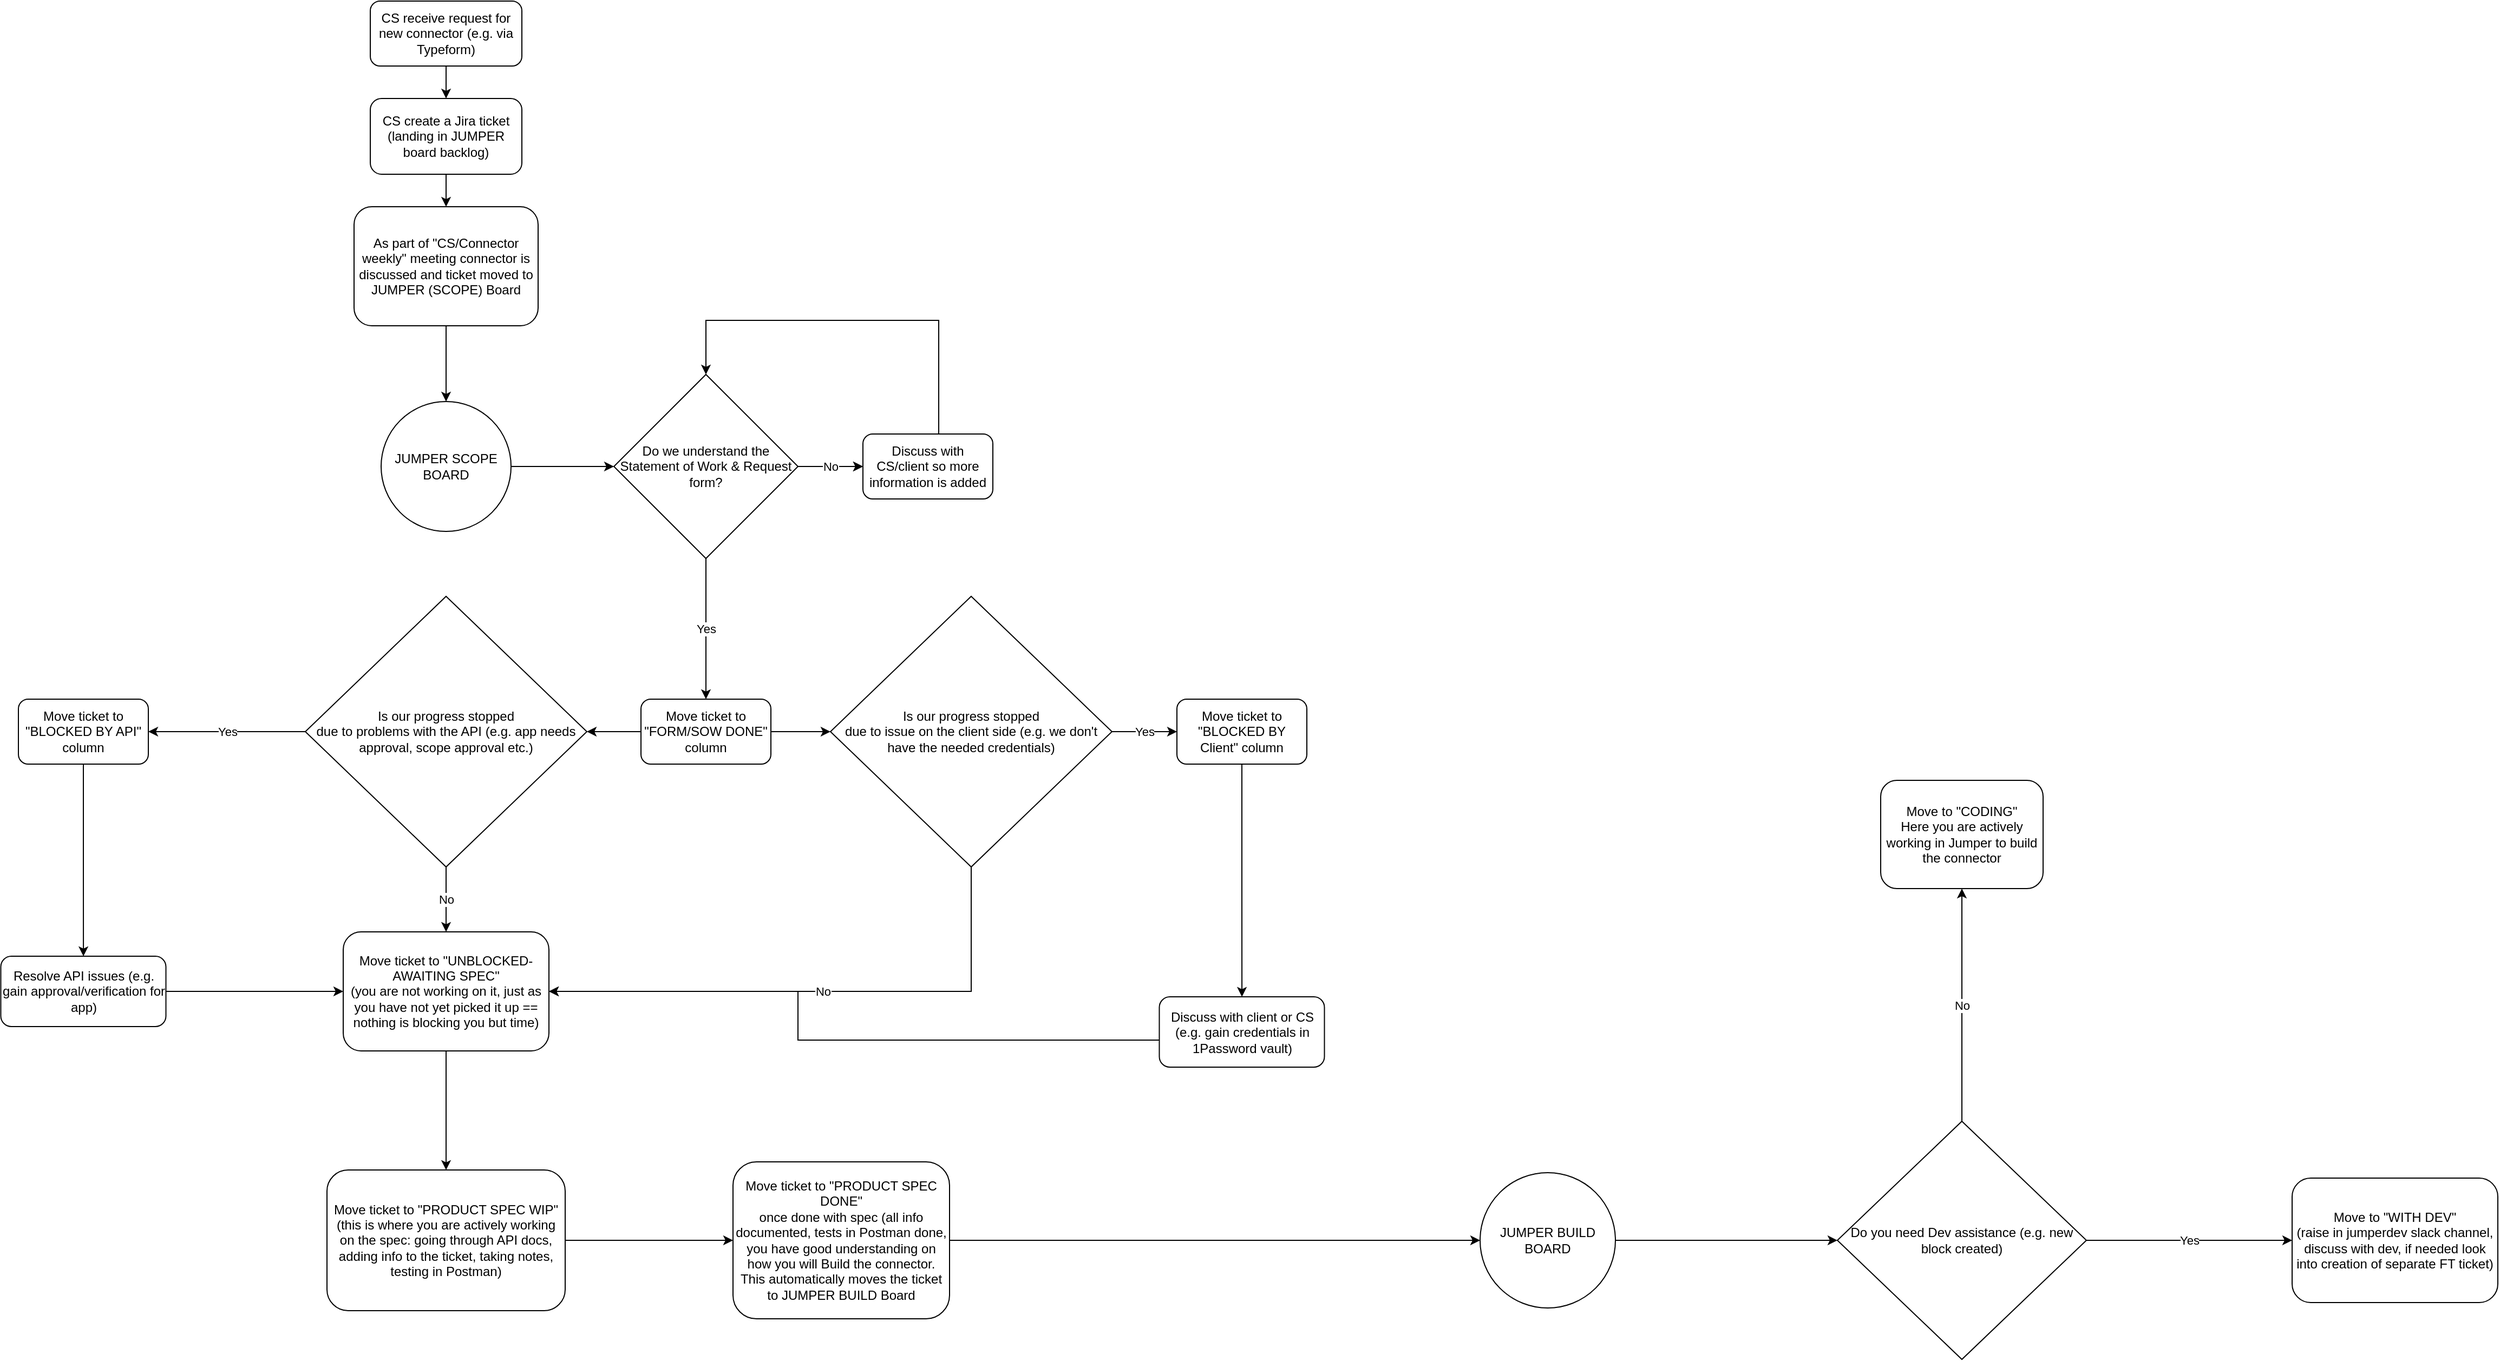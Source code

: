 <mxfile version="21.6.1" type="github">
  <diagram id="C5RBs43oDa-KdzZeNtuy" name="Page-1">
    <mxGraphModel dx="2901" dy="1046" grid="1" gridSize="10" guides="1" tooltips="1" connect="1" arrows="1" fold="1" page="1" pageScale="1" pageWidth="827" pageHeight="1169" math="0" shadow="0">
      <root>
        <mxCell id="WIyWlLk6GJQsqaUBKTNV-0" />
        <mxCell id="WIyWlLk6GJQsqaUBKTNV-1" parent="WIyWlLk6GJQsqaUBKTNV-0" />
        <mxCell id="FOTZAg4N7YXumiFNj8jS-5" value="" style="edgeStyle=orthogonalEdgeStyle;rounded=0;orthogonalLoop=1;jettySize=auto;html=1;" edge="1" parent="WIyWlLk6GJQsqaUBKTNV-1" source="WIyWlLk6GJQsqaUBKTNV-3" target="FOTZAg4N7YXumiFNj8jS-1">
          <mxGeometry relative="1" as="geometry" />
        </mxCell>
        <mxCell id="WIyWlLk6GJQsqaUBKTNV-3" value="CS receive request for new connector (e.g. via Typeform)" style="rounded=1;whiteSpace=wrap;html=1;fontSize=12;glass=0;strokeWidth=1;shadow=0;" parent="WIyWlLk6GJQsqaUBKTNV-1" vertex="1">
          <mxGeometry x="55" y="20" width="140" height="60" as="geometry" />
        </mxCell>
        <mxCell id="FOTZAg4N7YXumiFNj8jS-7" value="" style="edgeStyle=orthogonalEdgeStyle;rounded=0;orthogonalLoop=1;jettySize=auto;html=1;" edge="1" parent="WIyWlLk6GJQsqaUBKTNV-1" source="WIyWlLk6GJQsqaUBKTNV-7" target="FOTZAg4N7YXumiFNj8jS-6">
          <mxGeometry relative="1" as="geometry" />
        </mxCell>
        <mxCell id="WIyWlLk6GJQsqaUBKTNV-7" value="As part of &quot;CS/Connector weekly&quot; meeting connector is discussed and ticket moved to JUMPER (SCOPE) Board" style="rounded=1;whiteSpace=wrap;html=1;fontSize=12;glass=0;strokeWidth=1;shadow=0;" parent="WIyWlLk6GJQsqaUBKTNV-1" vertex="1">
          <mxGeometry x="40" y="210" width="170" height="110" as="geometry" />
        </mxCell>
        <mxCell id="FOTZAg4N7YXumiFNj8jS-4" value="" style="edgeStyle=orthogonalEdgeStyle;rounded=0;orthogonalLoop=1;jettySize=auto;html=1;" edge="1" parent="WIyWlLk6GJQsqaUBKTNV-1" source="FOTZAg4N7YXumiFNj8jS-1" target="WIyWlLk6GJQsqaUBKTNV-7">
          <mxGeometry relative="1" as="geometry" />
        </mxCell>
        <mxCell id="FOTZAg4N7YXumiFNj8jS-1" value="CS create a Jira ticket (landing in JUMPER board backlog)" style="rounded=1;whiteSpace=wrap;html=1;" vertex="1" parent="WIyWlLk6GJQsqaUBKTNV-1">
          <mxGeometry x="55" y="110" width="140" height="70" as="geometry" />
        </mxCell>
        <mxCell id="FOTZAg4N7YXumiFNj8jS-9" value="" style="edgeStyle=orthogonalEdgeStyle;rounded=0;orthogonalLoop=1;jettySize=auto;html=1;" edge="1" parent="WIyWlLk6GJQsqaUBKTNV-1" source="FOTZAg4N7YXumiFNj8jS-6" target="FOTZAg4N7YXumiFNj8jS-8">
          <mxGeometry relative="1" as="geometry" />
        </mxCell>
        <mxCell id="FOTZAg4N7YXumiFNj8jS-6" value="JUMPER SCOPE BOARD" style="ellipse;whiteSpace=wrap;html=1;aspect=fixed;" vertex="1" parent="WIyWlLk6GJQsqaUBKTNV-1">
          <mxGeometry x="65" y="390" width="120" height="120" as="geometry" />
        </mxCell>
        <mxCell id="FOTZAg4N7YXumiFNj8jS-11" value="Yes" style="edgeStyle=orthogonalEdgeStyle;rounded=0;orthogonalLoop=1;jettySize=auto;html=1;" edge="1" parent="WIyWlLk6GJQsqaUBKTNV-1" source="FOTZAg4N7YXumiFNj8jS-8" target="FOTZAg4N7YXumiFNj8jS-10">
          <mxGeometry relative="1" as="geometry" />
        </mxCell>
        <mxCell id="FOTZAg4N7YXumiFNj8jS-13" value="" style="edgeStyle=orthogonalEdgeStyle;rounded=0;orthogonalLoop=1;jettySize=auto;html=1;" edge="1" parent="WIyWlLk6GJQsqaUBKTNV-1" source="FOTZAg4N7YXumiFNj8jS-8" target="FOTZAg4N7YXumiFNj8jS-12">
          <mxGeometry relative="1" as="geometry" />
        </mxCell>
        <mxCell id="FOTZAg4N7YXumiFNj8jS-16" value="No" style="edgeStyle=orthogonalEdgeStyle;rounded=0;orthogonalLoop=1;jettySize=auto;html=1;exitX=1;exitY=0.5;exitDx=0;exitDy=0;" edge="1" parent="WIyWlLk6GJQsqaUBKTNV-1" source="FOTZAg4N7YXumiFNj8jS-8" target="FOTZAg4N7YXumiFNj8jS-12">
          <mxGeometry relative="1" as="geometry" />
        </mxCell>
        <mxCell id="FOTZAg4N7YXumiFNj8jS-8" value="Do we understand the Statement of Work &amp;amp; Request form?" style="rhombus;whiteSpace=wrap;html=1;" vertex="1" parent="WIyWlLk6GJQsqaUBKTNV-1">
          <mxGeometry x="280" y="365" width="170" height="170" as="geometry" />
        </mxCell>
        <mxCell id="FOTZAg4N7YXumiFNj8jS-23" value="" style="edgeStyle=orthogonalEdgeStyle;rounded=0;orthogonalLoop=1;jettySize=auto;html=1;" edge="1" parent="WIyWlLk6GJQsqaUBKTNV-1" source="FOTZAg4N7YXumiFNj8jS-10" target="FOTZAg4N7YXumiFNj8jS-18">
          <mxGeometry relative="1" as="geometry" />
        </mxCell>
        <mxCell id="FOTZAg4N7YXumiFNj8jS-36" style="edgeStyle=orthogonalEdgeStyle;rounded=0;orthogonalLoop=1;jettySize=auto;html=1;" edge="1" parent="WIyWlLk6GJQsqaUBKTNV-1" source="FOTZAg4N7YXumiFNj8jS-10" target="FOTZAg4N7YXumiFNj8jS-35">
          <mxGeometry relative="1" as="geometry" />
        </mxCell>
        <mxCell id="FOTZAg4N7YXumiFNj8jS-10" value="Move ticket to &quot;FORM/SOW DONE&quot; column" style="rounded=1;whiteSpace=wrap;html=1;" vertex="1" parent="WIyWlLk6GJQsqaUBKTNV-1">
          <mxGeometry x="305" y="665" width="120" height="60" as="geometry" />
        </mxCell>
        <mxCell id="FOTZAg4N7YXumiFNj8jS-17" style="edgeStyle=orthogonalEdgeStyle;rounded=0;orthogonalLoop=1;jettySize=auto;html=1;entryX=0.5;entryY=0;entryDx=0;entryDy=0;" edge="1" parent="WIyWlLk6GJQsqaUBKTNV-1" source="FOTZAg4N7YXumiFNj8jS-12" target="FOTZAg4N7YXumiFNj8jS-8">
          <mxGeometry relative="1" as="geometry">
            <Array as="points">
              <mxPoint x="580" y="315" />
              <mxPoint x="365" y="315" />
            </Array>
          </mxGeometry>
        </mxCell>
        <mxCell id="FOTZAg4N7YXumiFNj8jS-12" value="Discuss with CS/client so more information is added" style="rounded=1;whiteSpace=wrap;html=1;" vertex="1" parent="WIyWlLk6GJQsqaUBKTNV-1">
          <mxGeometry x="510" y="420" width="120" height="60" as="geometry" />
        </mxCell>
        <mxCell id="FOTZAg4N7YXumiFNj8jS-27" value="Yes" style="edgeStyle=orthogonalEdgeStyle;rounded=0;orthogonalLoop=1;jettySize=auto;html=1;" edge="1" parent="WIyWlLk6GJQsqaUBKTNV-1" source="FOTZAg4N7YXumiFNj8jS-18" target="FOTZAg4N7YXumiFNj8jS-20">
          <mxGeometry relative="1" as="geometry" />
        </mxCell>
        <mxCell id="FOTZAg4N7YXumiFNj8jS-34" value="No" style="edgeStyle=orthogonalEdgeStyle;rounded=0;orthogonalLoop=1;jettySize=auto;html=1;" edge="1" parent="WIyWlLk6GJQsqaUBKTNV-1" source="FOTZAg4N7YXumiFNj8jS-18" target="FOTZAg4N7YXumiFNj8jS-30">
          <mxGeometry relative="1" as="geometry" />
        </mxCell>
        <mxCell id="FOTZAg4N7YXumiFNj8jS-18" value="Is our progress stopped &lt;br&gt;due to problems with the API (e.g. app needs approval, scope approval etc.)" style="rhombus;whiteSpace=wrap;html=1;" vertex="1" parent="WIyWlLk6GJQsqaUBKTNV-1">
          <mxGeometry x="-5" y="570" width="260" height="250" as="geometry" />
        </mxCell>
        <mxCell id="FOTZAg4N7YXumiFNj8jS-24" value="" style="edgeStyle=orthogonalEdgeStyle;rounded=0;orthogonalLoop=1;jettySize=auto;html=1;" edge="1" parent="WIyWlLk6GJQsqaUBKTNV-1" source="FOTZAg4N7YXumiFNj8jS-20" target="FOTZAg4N7YXumiFNj8jS-22">
          <mxGeometry relative="1" as="geometry" />
        </mxCell>
        <mxCell id="FOTZAg4N7YXumiFNj8jS-20" value="Move ticket to &quot;BLOCKED BY API&quot; column" style="rounded=1;whiteSpace=wrap;html=1;" vertex="1" parent="WIyWlLk6GJQsqaUBKTNV-1">
          <mxGeometry x="-270" y="665" width="120" height="60" as="geometry" />
        </mxCell>
        <mxCell id="FOTZAg4N7YXumiFNj8jS-33" style="edgeStyle=orthogonalEdgeStyle;rounded=0;orthogonalLoop=1;jettySize=auto;html=1;entryX=0;entryY=0.5;entryDx=0;entryDy=0;" edge="1" parent="WIyWlLk6GJQsqaUBKTNV-1" source="FOTZAg4N7YXumiFNj8jS-22" target="FOTZAg4N7YXumiFNj8jS-30">
          <mxGeometry relative="1" as="geometry" />
        </mxCell>
        <mxCell id="FOTZAg4N7YXumiFNj8jS-22" value="Resolve API issues (e.g. gain approval/verification for app)" style="rounded=1;whiteSpace=wrap;html=1;" vertex="1" parent="WIyWlLk6GJQsqaUBKTNV-1">
          <mxGeometry x="-286.25" y="902.5" width="152.5" height="65" as="geometry" />
        </mxCell>
        <mxCell id="FOTZAg4N7YXumiFNj8jS-45" style="edgeStyle=orthogonalEdgeStyle;rounded=0;orthogonalLoop=1;jettySize=auto;html=1;" edge="1" parent="WIyWlLk6GJQsqaUBKTNV-1" source="FOTZAg4N7YXumiFNj8jS-28" target="FOTZAg4N7YXumiFNj8jS-44">
          <mxGeometry relative="1" as="geometry" />
        </mxCell>
        <mxCell id="FOTZAg4N7YXumiFNj8jS-28" value="Move ticket to &quot;PRODUCT SPEC WIP&quot; &lt;br&gt;(this is where you are actively working on the spec: going through API docs, adding info to the ticket, taking notes, testing in Postman)" style="rounded=1;whiteSpace=wrap;html=1;" vertex="1" parent="WIyWlLk6GJQsqaUBKTNV-1">
          <mxGeometry x="15" y="1100" width="220" height="130" as="geometry" />
        </mxCell>
        <mxCell id="FOTZAg4N7YXumiFNj8jS-39" style="edgeStyle=orthogonalEdgeStyle;rounded=0;orthogonalLoop=1;jettySize=auto;html=1;entryX=0.5;entryY=0;entryDx=0;entryDy=0;" edge="1" parent="WIyWlLk6GJQsqaUBKTNV-1" source="FOTZAg4N7YXumiFNj8jS-30" target="FOTZAg4N7YXumiFNj8jS-28">
          <mxGeometry relative="1" as="geometry" />
        </mxCell>
        <mxCell id="FOTZAg4N7YXumiFNj8jS-30" value="Move ticket to &quot;UNBLOCKED-AWAITING SPEC&quot;&lt;br&gt;(you are not working on it, just as you have not yet picked it up == nothing is blocking you but time)" style="rounded=1;whiteSpace=wrap;html=1;" vertex="1" parent="WIyWlLk6GJQsqaUBKTNV-1">
          <mxGeometry x="30" y="880" width="190" height="110" as="geometry" />
        </mxCell>
        <mxCell id="FOTZAg4N7YXumiFNj8jS-38" value="Yes" style="edgeStyle=orthogonalEdgeStyle;rounded=0;orthogonalLoop=1;jettySize=auto;html=1;entryX=0;entryY=0.5;entryDx=0;entryDy=0;" edge="1" parent="WIyWlLk6GJQsqaUBKTNV-1" source="FOTZAg4N7YXumiFNj8jS-35" target="FOTZAg4N7YXumiFNj8jS-37">
          <mxGeometry relative="1" as="geometry" />
        </mxCell>
        <mxCell id="FOTZAg4N7YXumiFNj8jS-40" value="No" style="edgeStyle=orthogonalEdgeStyle;rounded=0;orthogonalLoop=1;jettySize=auto;html=1;entryX=1;entryY=0.5;entryDx=0;entryDy=0;" edge="1" parent="WIyWlLk6GJQsqaUBKTNV-1" source="FOTZAg4N7YXumiFNj8jS-35" target="FOTZAg4N7YXumiFNj8jS-30">
          <mxGeometry relative="1" as="geometry">
            <mxPoint x="560" y="1080" as="targetPoint" />
            <Array as="points">
              <mxPoint x="610" y="935" />
            </Array>
          </mxGeometry>
        </mxCell>
        <mxCell id="FOTZAg4N7YXumiFNj8jS-35" value="Is our progress stopped &lt;br&gt;due to issue on the client side (e.g. we don&#39;t have the needed credentials)" style="rhombus;whiteSpace=wrap;html=1;" vertex="1" parent="WIyWlLk6GJQsqaUBKTNV-1">
          <mxGeometry x="480" y="570" width="260" height="250" as="geometry" />
        </mxCell>
        <mxCell id="FOTZAg4N7YXumiFNj8jS-42" style="edgeStyle=orthogonalEdgeStyle;rounded=0;orthogonalLoop=1;jettySize=auto;html=1;" edge="1" parent="WIyWlLk6GJQsqaUBKTNV-1" source="FOTZAg4N7YXumiFNj8jS-37" target="FOTZAg4N7YXumiFNj8jS-41">
          <mxGeometry relative="1" as="geometry" />
        </mxCell>
        <mxCell id="FOTZAg4N7YXumiFNj8jS-37" value="Move ticket to &quot;BLOCKED BY Client&quot; column" style="rounded=1;whiteSpace=wrap;html=1;" vertex="1" parent="WIyWlLk6GJQsqaUBKTNV-1">
          <mxGeometry x="800" y="665" width="120" height="60" as="geometry" />
        </mxCell>
        <mxCell id="FOTZAg4N7YXumiFNj8jS-43" style="edgeStyle=orthogonalEdgeStyle;rounded=0;orthogonalLoop=1;jettySize=auto;html=1;" edge="1" parent="WIyWlLk6GJQsqaUBKTNV-1" source="FOTZAg4N7YXumiFNj8jS-41" target="FOTZAg4N7YXumiFNj8jS-30">
          <mxGeometry relative="1" as="geometry">
            <Array as="points">
              <mxPoint x="450" y="980" />
              <mxPoint x="450" y="935" />
            </Array>
          </mxGeometry>
        </mxCell>
        <mxCell id="FOTZAg4N7YXumiFNj8jS-41" value="Discuss with client or CS (e.g. gain credentials in 1Password vault)" style="rounded=1;whiteSpace=wrap;html=1;" vertex="1" parent="WIyWlLk6GJQsqaUBKTNV-1">
          <mxGeometry x="783.75" y="940" width="152.5" height="65" as="geometry" />
        </mxCell>
        <mxCell id="FOTZAg4N7YXumiFNj8jS-48" style="edgeStyle=orthogonalEdgeStyle;rounded=0;orthogonalLoop=1;jettySize=auto;html=1;entryX=0;entryY=0.5;entryDx=0;entryDy=0;" edge="1" parent="WIyWlLk6GJQsqaUBKTNV-1" source="FOTZAg4N7YXumiFNj8jS-44" target="FOTZAg4N7YXumiFNj8jS-46">
          <mxGeometry relative="1" as="geometry" />
        </mxCell>
        <mxCell id="FOTZAg4N7YXumiFNj8jS-44" value="Move ticket to &quot;PRODUCT SPEC DONE&quot;&lt;br&gt;once done with spec (all info documented, tests in Postman done, you have good understanding on how you will Build the connector. This automatically moves the ticket to JUMPER BUILD Board" style="rounded=1;whiteSpace=wrap;html=1;" vertex="1" parent="WIyWlLk6GJQsqaUBKTNV-1">
          <mxGeometry x="390" y="1092.5" width="200" height="145" as="geometry" />
        </mxCell>
        <mxCell id="FOTZAg4N7YXumiFNj8jS-50" style="edgeStyle=orthogonalEdgeStyle;rounded=0;orthogonalLoop=1;jettySize=auto;html=1;" edge="1" parent="WIyWlLk6GJQsqaUBKTNV-1" source="FOTZAg4N7YXumiFNj8jS-46" target="FOTZAg4N7YXumiFNj8jS-49">
          <mxGeometry relative="1" as="geometry" />
        </mxCell>
        <mxCell id="FOTZAg4N7YXumiFNj8jS-46" value="JUMPER BUILD BOARD" style="ellipse;whiteSpace=wrap;html=1;aspect=fixed;" vertex="1" parent="WIyWlLk6GJQsqaUBKTNV-1">
          <mxGeometry x="1080" y="1102.5" width="125" height="125" as="geometry" />
        </mxCell>
        <mxCell id="FOTZAg4N7YXumiFNj8jS-52" value="Yes" style="edgeStyle=orthogonalEdgeStyle;rounded=0;orthogonalLoop=1;jettySize=auto;html=1;entryX=0;entryY=0.5;entryDx=0;entryDy=0;" edge="1" parent="WIyWlLk6GJQsqaUBKTNV-1" source="FOTZAg4N7YXumiFNj8jS-49" target="FOTZAg4N7YXumiFNj8jS-51">
          <mxGeometry relative="1" as="geometry" />
        </mxCell>
        <mxCell id="FOTZAg4N7YXumiFNj8jS-54" value="No" style="edgeStyle=orthogonalEdgeStyle;rounded=0;orthogonalLoop=1;jettySize=auto;html=1;entryX=0.5;entryY=1;entryDx=0;entryDy=0;" edge="1" parent="WIyWlLk6GJQsqaUBKTNV-1" source="FOTZAg4N7YXumiFNj8jS-49" target="FOTZAg4N7YXumiFNj8jS-53">
          <mxGeometry relative="1" as="geometry" />
        </mxCell>
        <mxCell id="FOTZAg4N7YXumiFNj8jS-49" value="Do you need Dev assistance (e.g. new block created)" style="rhombus;whiteSpace=wrap;html=1;" vertex="1" parent="WIyWlLk6GJQsqaUBKTNV-1">
          <mxGeometry x="1410" y="1055" width="230" height="220" as="geometry" />
        </mxCell>
        <mxCell id="FOTZAg4N7YXumiFNj8jS-51" value="Move to &quot;WITH DEV&quot;&lt;br&gt;(raise in jumperdev slack channel, discuss with dev, if needed look into creation of separate FT ticket)" style="rounded=1;whiteSpace=wrap;html=1;" vertex="1" parent="WIyWlLk6GJQsqaUBKTNV-1">
          <mxGeometry x="1830" y="1107.5" width="190" height="115" as="geometry" />
        </mxCell>
        <mxCell id="FOTZAg4N7YXumiFNj8jS-53" value="Move to &quot;CODING&quot;&lt;br&gt;Here you are actively working in Jumper to build the connector" style="rounded=1;whiteSpace=wrap;html=1;" vertex="1" parent="WIyWlLk6GJQsqaUBKTNV-1">
          <mxGeometry x="1450" y="740" width="150" height="100" as="geometry" />
        </mxCell>
      </root>
    </mxGraphModel>
  </diagram>
</mxfile>
